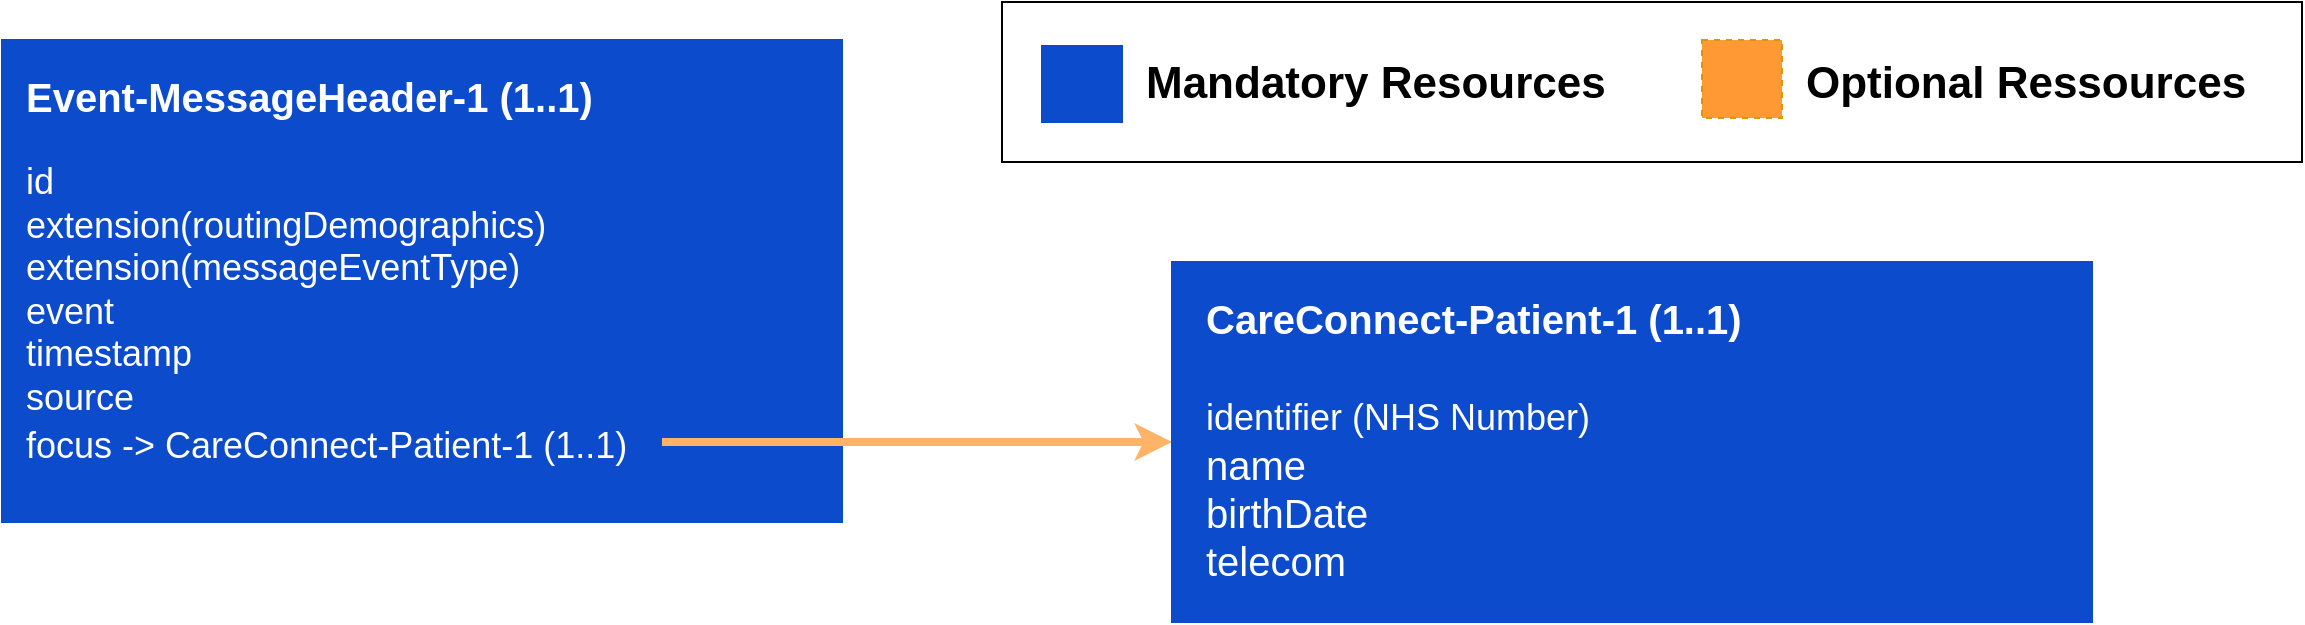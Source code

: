 <mxfile version="13.6.2" type="device"><diagram id="b6cc2b64-dc74-26d6-7d0d-ee15ff615bd6" name="Page-1"><mxGraphModel dx="1422" dy="832" grid="1" gridSize="10" guides="1" tooltips="1" connect="1" arrows="1" fold="1" page="1" pageScale="1" pageWidth="850" pageHeight="1100" background="#ffffff" math="0" shadow="0"><root><mxCell id="0"/><mxCell id="1" parent="0"/><mxCell id="tlgR0EKRQ9yQIr35-QMX-92" value="" style="rounded=0;whiteSpace=wrap;html=1;strokeColor=#000000;strokeWidth=1;fillColor=none;gradientColor=none;fontSize=90;fontColor=#000000;align=left;" parent="1" vertex="1"><mxGeometry x="790" y="340" width="650" height="80" as="geometry"/></mxCell><mxCell id="tlgR0EKRQ9yQIr35-QMX-93" value="&lt;br style=&quot;font-size: 20px&quot;&gt;" style="rounded=0;whiteSpace=wrap;html=1;fillColor=#FF9933;strokeColor=#d79b00;fontColor=#000000;verticalAlign=top;align=left;fontSize=20;spacingLeft=10;spacingTop=10;spacingBottom=10;spacingRight=10;fontStyle=1;gradientDirection=east;dashed=1;" parent="1" vertex="1"><mxGeometry x="1140" y="359" width="40" height="39" as="geometry"/></mxCell><mxCell id="tlgR0EKRQ9yQIr35-QMX-94" value="&lt;br style=&quot;font-size: 20px&quot;&gt;" style="rounded=0;whiteSpace=wrap;html=1;fillColor=#0C4CCC;strokeColor=#0C4CCC;fontColor=#FFFFFF;verticalAlign=top;align=left;fontSize=20;spacingLeft=10;spacingTop=10;spacingBottom=10;spacingRight=10;fontStyle=1" parent="1" vertex="1"><mxGeometry x="810" y="362" width="40" height="38" as="geometry"/></mxCell><mxCell id="tlgR0EKRQ9yQIr35-QMX-95" value="Optional Ressources" style="text;html=1;strokeColor=none;fillColor=none;align=left;verticalAlign=middle;whiteSpace=wrap;rounded=0;dashed=1;fontSize=22;fontColor=#000000;fontStyle=1" parent="1" vertex="1"><mxGeometry x="1190" y="348" width="245" height="65" as="geometry"/></mxCell><mxCell id="tlgR0EKRQ9yQIr35-QMX-96" value="&lt;div style=&quot;text-align: left&quot;&gt;&lt;span&gt;Mandatory Resources&lt;/span&gt;&lt;/div&gt;" style="text;html=1;strokeColor=none;fillColor=none;align=left;verticalAlign=middle;whiteSpace=wrap;rounded=0;dashed=1;fontSize=22;fontColor=#000000;fontStyle=1" parent="1" vertex="1"><mxGeometry x="860" y="348" width="245" height="65" as="geometry"/></mxCell><mxCell id="tlgR0EKRQ9yQIr35-QMX-97" value="Event-MessageHeader-1 (1..1)" style="rounded=0;whiteSpace=wrap;html=1;fillColor=#0C4CCC;strokeColor=#0C4CCC;fontColor=#FFFFFF;verticalAlign=top;align=left;fontSize=20;spacingLeft=10;spacingTop=10;spacingBottom=10;spacingRight=10;fontStyle=1" parent="1" vertex="1"><mxGeometry x="290" y="359" width="420" height="241" as="geometry"/></mxCell><mxCell id="tlgR0EKRQ9yQIr35-QMX-98" style="edgeStyle=orthogonalEdgeStyle;rounded=0;orthogonalLoop=1;jettySize=auto;html=1;entryX=0;entryY=0.5;entryDx=0;entryDy=0;fillColor=#fff2cc;strokeColor=#FFB366;strokeWidth=4;exitX=1;exitY=0.5;exitDx=0;exitDy=0;" parent="1" source="tlgR0EKRQ9yQIr35-QMX-99" target="tlgR0EKRQ9yQIr35-QMX-100" edge="1"><mxGeometry relative="1" as="geometry"><Array as="points"><mxPoint x="810" y="560"/><mxPoint x="810" y="560"/></Array><mxPoint x="490" y="448" as="sourcePoint"/></mxGeometry></mxCell><mxCell id="tlgR0EKRQ9yQIr35-QMX-99" value="focus -&amp;gt; CareConnect-Patient-1 (1..1)" style="text;html=1;fontSize=18;fontColor=#FFFFFF;" parent="1" vertex="1"><mxGeometry x="300" y="545" width="320" height="30" as="geometry"/></mxCell><mxCell id="tlgR0EKRQ9yQIr35-QMX-100" value="CareConnect-Patient-1 (1..1)&lt;br&gt;&lt;br&gt;&lt;span style=&quot;font-size: 18px ; font-weight: 400&quot;&gt;identifier (NHS Number)&lt;br&gt;&lt;/span&gt;&lt;span style=&quot;font-weight: 400&quot;&gt;name&lt;br&gt;birthDate&lt;br&gt;telecom&lt;br&gt;&lt;/span&gt;" style="rounded=0;whiteSpace=wrap;html=1;fillColor=#0C4CCC;strokeColor=#0C4CCC;fontColor=#FFFFFF;verticalAlign=top;align=left;fontSize=20;spacingLeft=15;spacingTop=10;spacingBottom=10;spacingRight=10;fontStyle=1" parent="1" vertex="1"><mxGeometry x="875" y="470" width="460" height="180" as="geometry"/></mxCell><mxCell id="tlgR0EKRQ9yQIr35-QMX-101" value="id&lt;br&gt;extension(routingDemographics)&lt;br&gt;extension(messageEventType)&lt;br&gt;event&lt;br&gt;timestamp&lt;br&gt;source" style="text;html=1;fontSize=18;fontColor=#FFFFFF;" parent="1" vertex="1"><mxGeometry x="300" y="413" width="370" height="137.5" as="geometry"/></mxCell></root></mxGraphModel></diagram></mxfile>